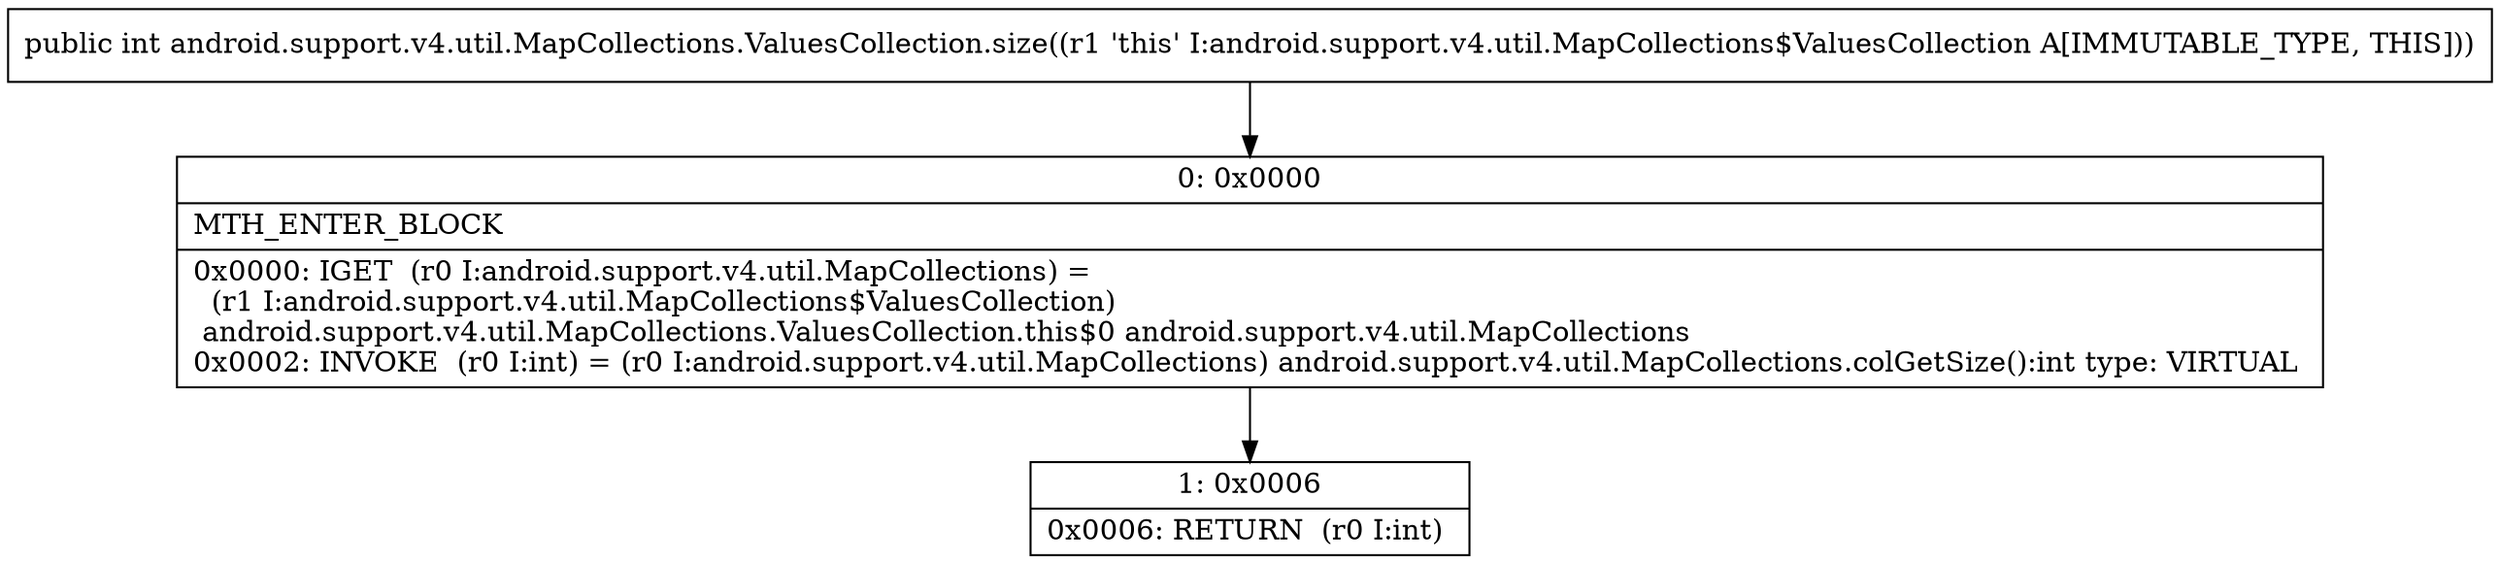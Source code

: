 digraph "CFG forandroid.support.v4.util.MapCollections.ValuesCollection.size()I" {
Node_0 [shape=record,label="{0\:\ 0x0000|MTH_ENTER_BLOCK\l|0x0000: IGET  (r0 I:android.support.v4.util.MapCollections) = \l  (r1 I:android.support.v4.util.MapCollections$ValuesCollection)\l android.support.v4.util.MapCollections.ValuesCollection.this$0 android.support.v4.util.MapCollections \l0x0002: INVOKE  (r0 I:int) = (r0 I:android.support.v4.util.MapCollections) android.support.v4.util.MapCollections.colGetSize():int type: VIRTUAL \l}"];
Node_1 [shape=record,label="{1\:\ 0x0006|0x0006: RETURN  (r0 I:int) \l}"];
MethodNode[shape=record,label="{public int android.support.v4.util.MapCollections.ValuesCollection.size((r1 'this' I:android.support.v4.util.MapCollections$ValuesCollection A[IMMUTABLE_TYPE, THIS])) }"];
MethodNode -> Node_0;
Node_0 -> Node_1;
}

